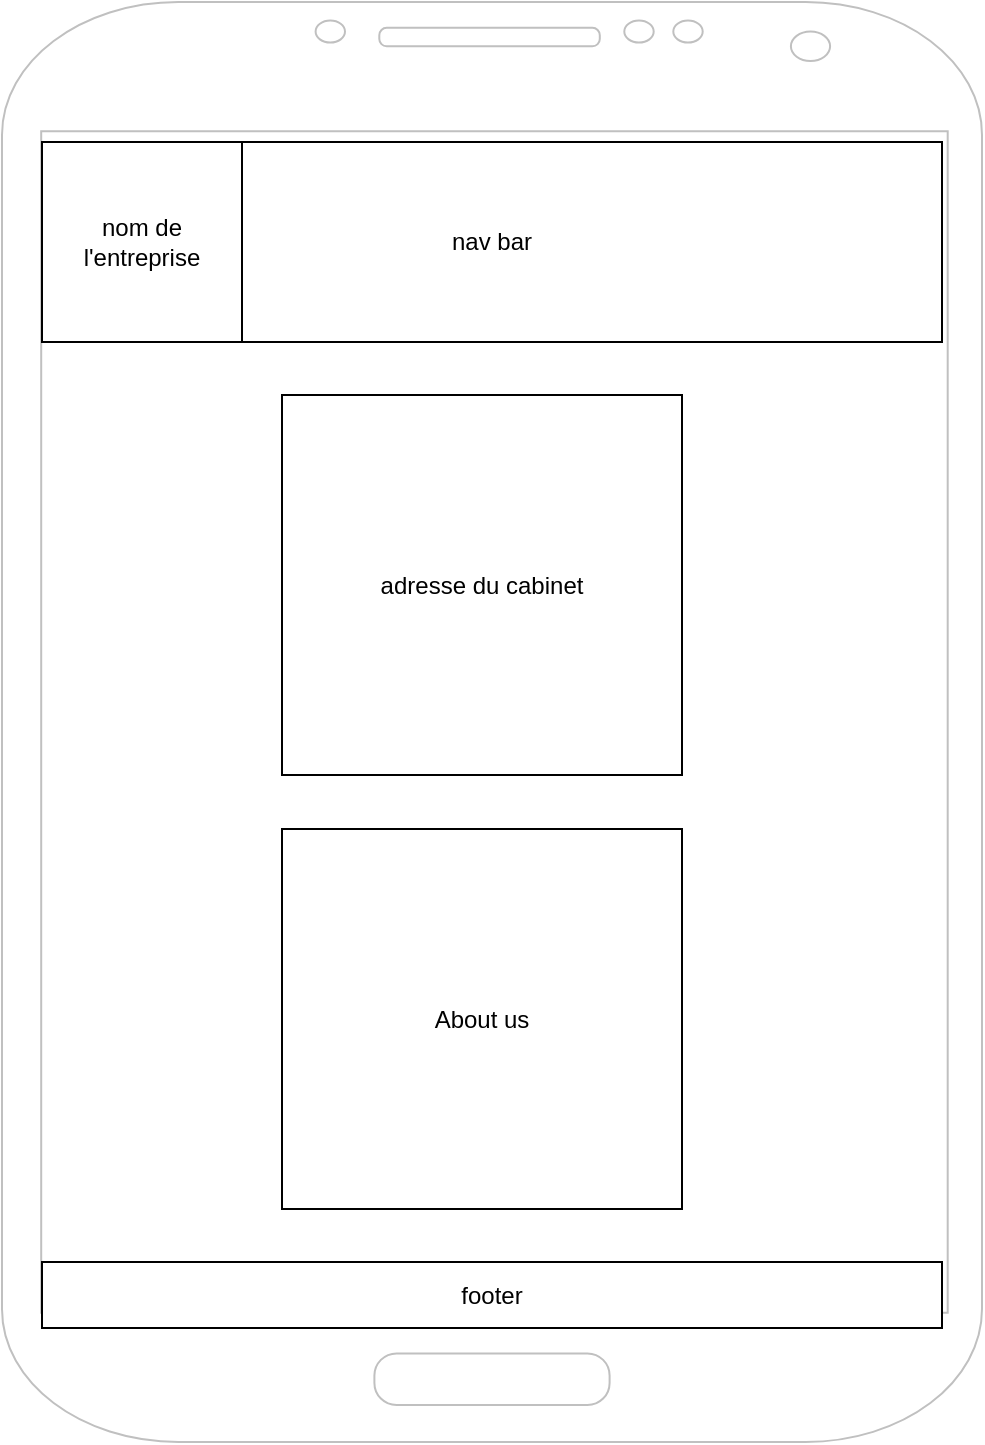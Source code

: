 <mxfile version="11.1.4" type="github"><diagram id="p6gS5Z7zpON9wszvIIWw" name="Page-1"><mxGraphModel dx="1422" dy="764" grid="1" gridSize="10" guides="1" tooltips="1" connect="1" arrows="1" fold="1" page="1" pageScale="1" pageWidth="583" pageHeight="827" math="0" shadow="0"><root><mxCell id="0"/><mxCell id="1" parent="0"/><mxCell id="GyVN0Jeg-aaZhmwGxBPi-1" value="" style="verticalLabelPosition=bottom;verticalAlign=top;html=1;shadow=0;dashed=0;strokeWidth=1;shape=mxgraph.android.phone2;fillColor=#ffffff;strokeColor=#c0c0c0;" vertex="1" parent="1"><mxGeometry x="70" width="490" height="720" as="geometry"/></mxCell><mxCell id="GyVN0Jeg-aaZhmwGxBPi-2" value="nav bar" style="rounded=0;whiteSpace=wrap;html=1;" vertex="1" parent="1"><mxGeometry x="90" y="70" width="450" height="100" as="geometry"/></mxCell><mxCell id="GyVN0Jeg-aaZhmwGxBPi-3" value="nom de l'entreprise&lt;br&gt;" style="whiteSpace=wrap;html=1;aspect=fixed;" vertex="1" parent="1"><mxGeometry x="90" y="70" width="100" height="100" as="geometry"/></mxCell><mxCell id="GyVN0Jeg-aaZhmwGxBPi-4" value="adresse du cabinet&lt;br&gt;" style="rounded=0;whiteSpace=wrap;html=1;" vertex="1" parent="1"><mxGeometry x="210" y="196.5" width="200" height="190" as="geometry"/></mxCell><mxCell id="GyVN0Jeg-aaZhmwGxBPi-6" value="footer" style="rounded=0;whiteSpace=wrap;html=1;" vertex="1" parent="1"><mxGeometry x="90" y="630" width="450" height="33" as="geometry"/></mxCell><mxCell id="GyVN0Jeg-aaZhmwGxBPi-8" value="About us" style="rounded=0;whiteSpace=wrap;html=1;" vertex="1" parent="1"><mxGeometry x="210" y="413.5" width="200" height="190" as="geometry"/></mxCell></root></mxGraphModel></diagram></mxfile>
